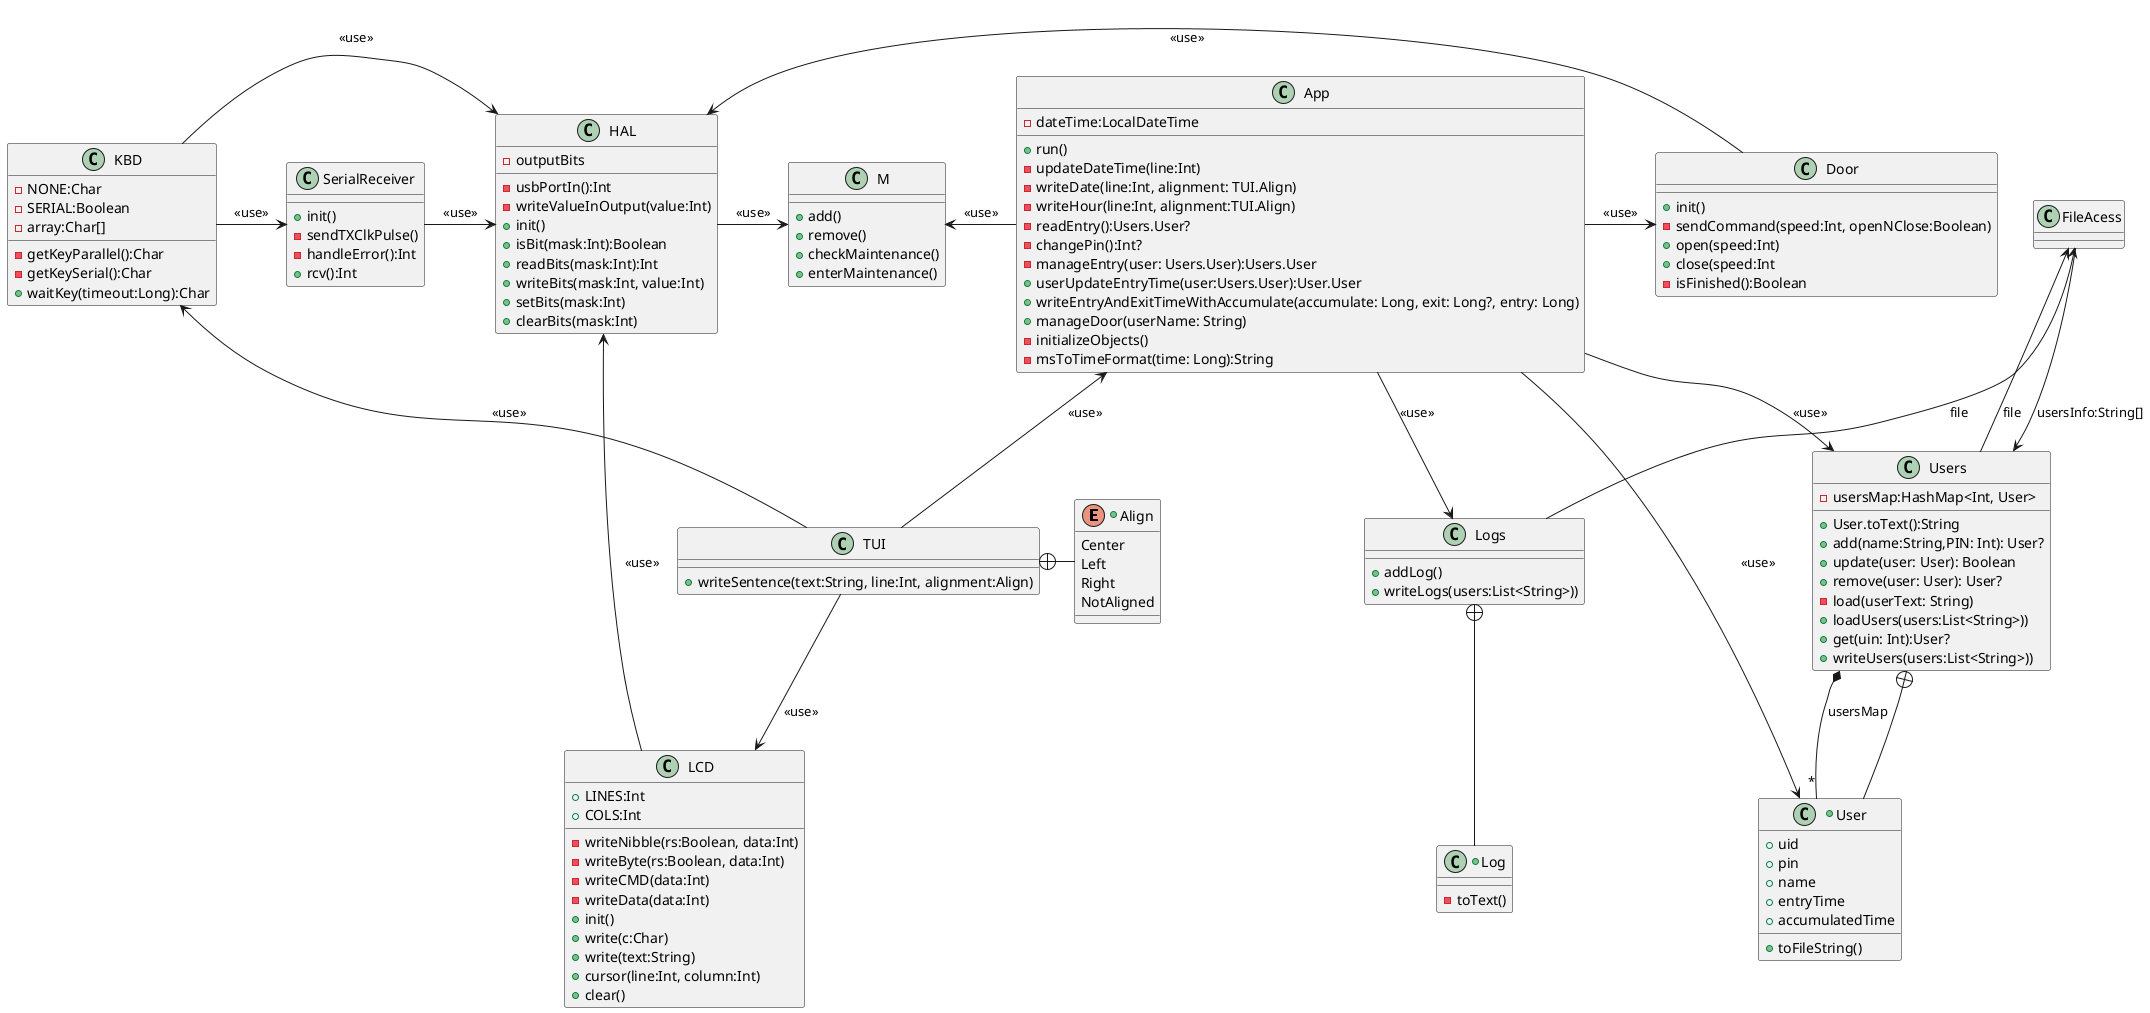 @startuml

+enum Align{
    Center
    Left
    Right
    NotAligned
}

class App{
    -dateTime:LocalDateTime
    +run()
    -updateDateTime(line:Int)
    -writeDate(line:Int, alignment: TUI.Align)
    -writeHour(line:Int, alignment:TUI.Align)
    -readEntry():Users.User?
    -changePin():Int?
    -manageEntry(user: Users.User):Users.User
    +userUpdateEntryTime(user:Users.User):User.User
    +writeEntryAndExitTimeWithAccumulate(accumulate: Long, exit: Long?, entry: Long)
    +manageDoor(userName: String)
    -initializeObjects()
    -msToTimeFormat(time: Long):String
}

class TUI{
    +writeSentence(text:String, line:Int, alignment:Align)

}

class LCD{
    +LINES:Int
    +COLS:Int
    -writeNibble(rs:Boolean, data:Int)
    -writeByte(rs:Boolean, data:Int)
    -writeCMD(data:Int)
    -writeData(data:Int)
    +init()
    +write(c:Char)
    +write(text:String)
    +cursor(line:Int, column:Int)
    +clear()
}

class KBD{
    -NONE:Char
    -SERIAL:Boolean
    -array:Char[]
    -getKeyParallel():Char
    -getKeySerial():Char
    +waitKey(timeout:Long):Char
}

class HAL{
    -outputBits
    -usbPortIn():Int
    -writeValueInOutput(value:Int)
    +init()
    +isBit(mask:Int):Boolean
    +readBits(mask:Int):Int
    +writeBits(mask:Int, value:Int)
    +setBits(mask:Int)
    +clearBits(mask:Int)
}

class Door{
    +init()
    -sendCommand(speed:Int, openNClose:Boolean)
    +open(speed:Int)
    +close(speed:Int
    -isFinished():Boolean
}

+class Log{
    -toText()
}

class Logs{
    +addLog()
    +writeLogs(users:List<String>))
}
class Users{
    -usersMap:HashMap<Int, User>
    +User.toText():String
    +add(name:String,PIN: Int): User?
    +update(user: User): Boolean
    +remove(user: User): User?
    -load(userText: String)
    +loadUsers(users:List<String>))
    +get(uin: Int):User?
    +writeUsers(users:List<String>))

}

+class User{
    +uid
    +pin
    +name
    +entryTime
    +accumulatedTime
    +toFileString()
}

class M{
    +add()
    +remove()
    +checkMaintenance()
    +enterMaintenance()
}

class SerialReceiver{
    +init()
    -sendTXClkPulse()
    -handleError():Int
    +rcv():Int
}

KBD -> HAL:<<use>>
LCD --> HAL:<<use>>
TUI +- Align
FileAcess <-- Users:file
FileAcess --> Users:usersInfo:String[]
FileAcess <-- Logs:file
Users *-- User:usersMap "*"
Users +-- User:"       "
App <-- TUI:<<use>>
App --> Users:<<use>>
App --> User:"<<use>>"
App --> Logs:<<use>>
App -> Door:<<use>>
KBD -> SerialReceiver:<<use>>
SerialReceiver -> HAL:<<use>>
TUI --> LCD:<<use>>
TUI -> KBD:<<use>>
HAL <- Door:<<use>>
Logs +-- Log
M <- App:<<use>>
HAL -> M:<<use>>

@enduml